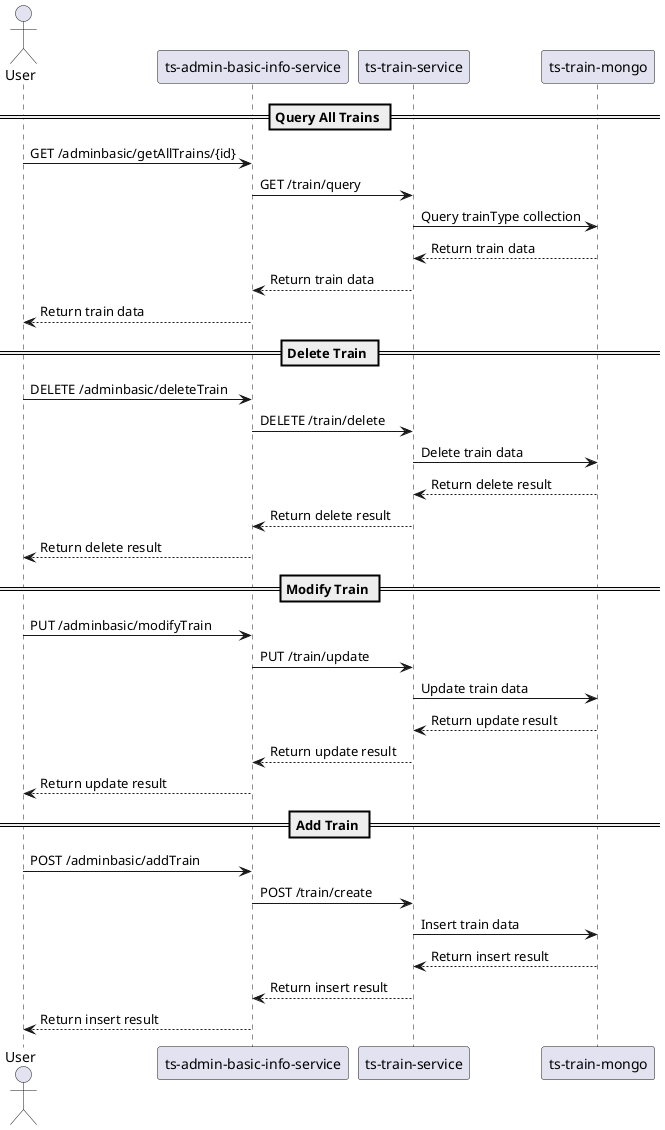 @startuml
actor User
participant "ts-admin-basic-info-service" as AdminService
participant "ts-train-service" as TrainService
participant "ts-train-mongo" as Mongo

== Query All Trains ==
User -> AdminService: GET /adminbasic/getAllTrains/{id}
AdminService -> TrainService: GET /train/query
TrainService -> Mongo: Query trainType collection
Mongo --> TrainService: Return train data
TrainService --> AdminService: Return train data
AdminService --> User: Return train data

== Delete Train ==
User -> AdminService: DELETE /adminbasic/deleteTrain
AdminService -> TrainService: DELETE /train/delete
TrainService -> Mongo: Delete train data
Mongo --> TrainService: Return delete result
TrainService --> AdminService: Return delete result
AdminService --> User: Return delete result

== Modify Train ==
User -> AdminService: PUT /adminbasic/modifyTrain
AdminService -> TrainService: PUT /train/update
TrainService -> Mongo: Update train data
Mongo --> TrainService: Return update result
TrainService --> AdminService: Return update result
AdminService --> User: Return update result

== Add Train ==
User -> AdminService: POST /adminbasic/addTrain
AdminService -> TrainService: POST /train/create
TrainService -> Mongo: Insert train data
Mongo --> TrainService: Return insert result
TrainService --> AdminService: Return insert result
AdminService --> User: Return insert result
@enduml